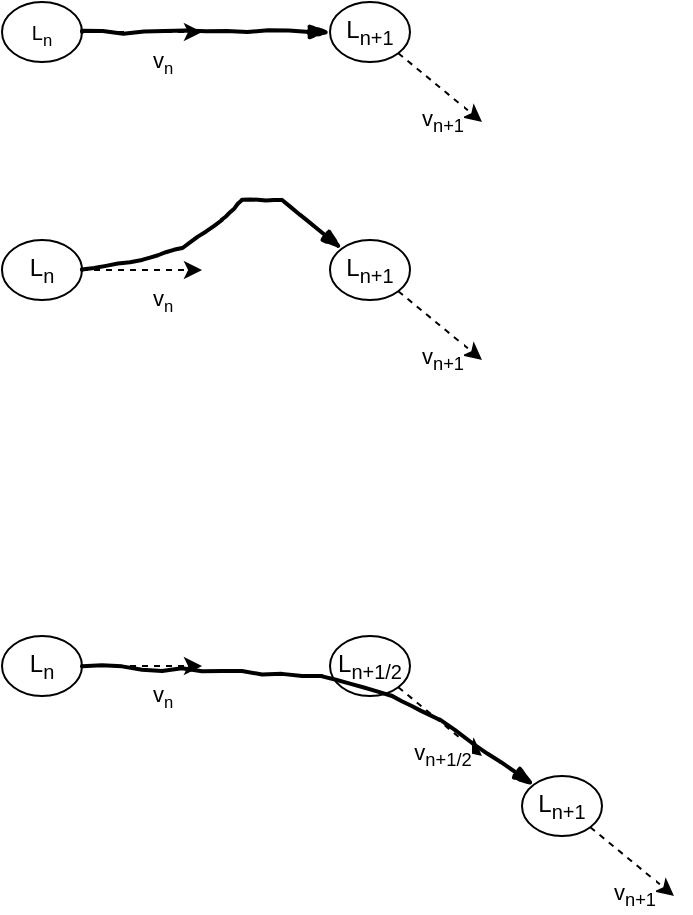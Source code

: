 <mxfile version="13.1.3">
    <diagram id="6hGFLwfOUW9BJ-s0fimq" name="Page-1">
        <mxGraphModel dx="468" dy="426" grid="0" gridSize="10" guides="1" tooltips="1" connect="1" arrows="1" fold="1" page="1" pageScale="1" pageWidth="827" pageHeight="1169" math="0" shadow="0">
            <root>
                <mxCell id="0"/>
                <mxCell id="1" parent="0"/>
                <mxCell id="2" value="L&lt;sub&gt;n&lt;/sub&gt;" style="ellipse;whiteSpace=wrap;html=1;" vertex="1" parent="1">
                    <mxGeometry x="210" y="260" width="40" height="30" as="geometry"/>
                </mxCell>
                <mxCell id="5" value="L&lt;sub&gt;n+1&lt;/sub&gt;" style="ellipse;whiteSpace=wrap;html=1;" vertex="1" parent="1">
                    <mxGeometry x="374" y="260" width="40" height="30" as="geometry"/>
                </mxCell>
                <mxCell id="6" value="" style="endArrow=classic;html=1;exitX=1;exitY=0.5;exitDx=0;exitDy=0;dashed=1;" edge="1" parent="1" source="2">
                    <mxGeometry width="50" height="50" relative="1" as="geometry">
                        <mxPoint x="330" y="340" as="sourcePoint"/>
                        <mxPoint x="310" y="275" as="targetPoint"/>
                    </mxGeometry>
                </mxCell>
                <mxCell id="14" value="v&lt;font size=&quot;1&quot;&gt;&lt;sub&gt;n&lt;/sub&gt;&lt;/font&gt;" style="edgeLabel;html=1;align=center;verticalAlign=middle;resizable=0;points=[];" vertex="1" connectable="0" parent="6">
                    <mxGeometry x="0.326" y="-1" relative="1" as="geometry">
                        <mxPoint y="14" as="offset"/>
                    </mxGeometry>
                </mxCell>
                <mxCell id="7" value="" style="endArrow=classic;html=1;exitX=1;exitY=1;exitDx=0;exitDy=0;dashed=1;" edge="1" parent="1" source="5">
                    <mxGeometry width="50" height="50" relative="1" as="geometry">
                        <mxPoint x="400" y="289.52" as="sourcePoint"/>
                        <mxPoint x="450" y="320" as="targetPoint"/>
                    </mxGeometry>
                </mxCell>
                <mxCell id="15" value="v&lt;sub&gt;n+1&lt;/sub&gt;" style="edgeLabel;html=1;align=center;verticalAlign=middle;resizable=0;points=[];" vertex="1" connectable="0" parent="7">
                    <mxGeometry x="0.291" relative="1" as="geometry">
                        <mxPoint x="-5.06" y="12.34" as="offset"/>
                    </mxGeometry>
                </mxCell>
                <mxCell id="13" value="" style="rounded=0;comic=1;strokeWidth=2;endArrow=blockThin;html=1;fontFamily=Comic Sans MS;fontStyle=1;exitX=1;exitY=0.5;exitDx=0;exitDy=0;entryX=0;entryY=0;entryDx=0;entryDy=0;" edge="1" parent="1" source="2" target="5">
                    <mxGeometry width="50" height="50" relative="1" as="geometry">
                        <mxPoint x="260" y="260" as="sourcePoint"/>
                        <mxPoint x="310" y="210" as="targetPoint"/>
                        <Array as="points">
                            <mxPoint x="280" y="270"/>
                            <mxPoint x="300" y="264"/>
                            <mxPoint x="320" y="250"/>
                            <mxPoint x="330" y="240"/>
                            <mxPoint x="350" y="240"/>
                        </Array>
                    </mxGeometry>
                </mxCell>
                <mxCell id="17" value="L&lt;sub&gt;n&lt;/sub&gt;" style="ellipse;whiteSpace=wrap;html=1;" vertex="1" parent="1">
                    <mxGeometry x="210" y="458" width="40" height="30" as="geometry"/>
                </mxCell>
                <mxCell id="18" value="L&lt;sub&gt;n+1/2&lt;/sub&gt;" style="ellipse;whiteSpace=wrap;html=1;" vertex="1" parent="1">
                    <mxGeometry x="374" y="458" width="40" height="30" as="geometry"/>
                </mxCell>
                <mxCell id="19" value="" style="endArrow=classic;html=1;exitX=1;exitY=0.5;exitDx=0;exitDy=0;dashed=1;" edge="1" parent="1" source="17">
                    <mxGeometry width="50" height="50" relative="1" as="geometry">
                        <mxPoint x="330" y="538" as="sourcePoint"/>
                        <mxPoint x="310" y="473" as="targetPoint"/>
                    </mxGeometry>
                </mxCell>
                <mxCell id="20" value="v&lt;font size=&quot;1&quot;&gt;&lt;sub&gt;n&lt;/sub&gt;&lt;/font&gt;" style="edgeLabel;html=1;align=center;verticalAlign=middle;resizable=0;points=[];" vertex="1" connectable="0" parent="19">
                    <mxGeometry x="0.326" y="-1" relative="1" as="geometry">
                        <mxPoint y="14" as="offset"/>
                    </mxGeometry>
                </mxCell>
                <mxCell id="21" value="" style="endArrow=classic;html=1;exitX=1;exitY=1;exitDx=0;exitDy=0;dashed=1;" edge="1" parent="1" source="18">
                    <mxGeometry width="50" height="50" relative="1" as="geometry">
                        <mxPoint x="400" y="487.52" as="sourcePoint"/>
                        <mxPoint x="450" y="518" as="targetPoint"/>
                    </mxGeometry>
                </mxCell>
                <mxCell id="22" value="v&lt;sub&gt;n+1/2&lt;/sub&gt;" style="edgeLabel;html=1;align=center;verticalAlign=middle;resizable=0;points=[];" vertex="1" connectable="0" parent="21">
                    <mxGeometry x="0.291" relative="1" as="geometry">
                        <mxPoint x="-5.06" y="12.34" as="offset"/>
                    </mxGeometry>
                </mxCell>
                <mxCell id="24" value="L&lt;sub&gt;n+1&lt;/sub&gt;" style="ellipse;whiteSpace=wrap;html=1;" vertex="1" parent="1">
                    <mxGeometry x="470" y="528" width="40" height="30" as="geometry"/>
                </mxCell>
                <mxCell id="25" value="" style="endArrow=classic;html=1;exitX=1;exitY=1;exitDx=0;exitDy=0;dashed=1;" edge="1" parent="1" source="24">
                    <mxGeometry width="50" height="50" relative="1" as="geometry">
                        <mxPoint x="496" y="557.52" as="sourcePoint"/>
                        <mxPoint x="546" y="588" as="targetPoint"/>
                    </mxGeometry>
                </mxCell>
                <mxCell id="26" value="v&lt;sub&gt;n+1&lt;/sub&gt;" style="edgeLabel;html=1;align=center;verticalAlign=middle;resizable=0;points=[];" vertex="1" connectable="0" parent="25">
                    <mxGeometry x="0.291" relative="1" as="geometry">
                        <mxPoint x="-5.06" y="12.34" as="offset"/>
                    </mxGeometry>
                </mxCell>
                <mxCell id="27" value="" style="rounded=0;comic=1;strokeWidth=2;endArrow=blockThin;html=1;fontFamily=Comic Sans MS;fontStyle=1;exitX=1;exitY=0.5;exitDx=0;exitDy=0;entryX=0;entryY=0;entryDx=0;entryDy=0;" edge="1" parent="1" source="17" target="24">
                    <mxGeometry width="50" height="50" relative="1" as="geometry">
                        <mxPoint x="250" y="478" as="sourcePoint"/>
                        <mxPoint x="410" y="468" as="targetPoint"/>
                        <Array as="points">
                            <mxPoint x="370" y="478"/>
                            <mxPoint x="405" y="488"/>
                            <mxPoint x="429" y="500"/>
                        </Array>
                    </mxGeometry>
                </mxCell>
                <mxCell id="92" value="&lt;span style=&quot;font-size: 10px&quot;&gt;L&lt;sub&gt;n&lt;/sub&gt;&lt;/span&gt;" style="ellipse;whiteSpace=wrap;html=1;" vertex="1" parent="1">
                    <mxGeometry x="210" y="141" width="40" height="30" as="geometry"/>
                </mxCell>
                <mxCell id="93" value="L&lt;sub&gt;n+1&lt;/sub&gt;" style="ellipse;whiteSpace=wrap;html=1;" vertex="1" parent="1">
                    <mxGeometry x="374" y="141" width="40" height="30" as="geometry"/>
                </mxCell>
                <mxCell id="94" value="" style="endArrow=classic;html=1;exitX=1;exitY=0.5;exitDx=0;exitDy=0;dashed=1;" edge="1" parent="1" source="92">
                    <mxGeometry width="50" height="50" relative="1" as="geometry">
                        <mxPoint x="330" y="221" as="sourcePoint"/>
                        <mxPoint x="310" y="156" as="targetPoint"/>
                    </mxGeometry>
                </mxCell>
                <mxCell id="95" value="v&lt;font size=&quot;1&quot;&gt;&lt;sub&gt;n&lt;/sub&gt;&lt;/font&gt;" style="edgeLabel;html=1;align=center;verticalAlign=middle;resizable=0;points=[];" vertex="1" connectable="0" parent="94">
                    <mxGeometry x="0.326" y="-1" relative="1" as="geometry">
                        <mxPoint y="14" as="offset"/>
                    </mxGeometry>
                </mxCell>
                <mxCell id="96" value="" style="endArrow=classic;html=1;exitX=1;exitY=1;exitDx=0;exitDy=0;dashed=1;" edge="1" parent="1" source="93">
                    <mxGeometry width="50" height="50" relative="1" as="geometry">
                        <mxPoint x="400" y="170.52" as="sourcePoint"/>
                        <mxPoint x="450" y="201" as="targetPoint"/>
                    </mxGeometry>
                </mxCell>
                <mxCell id="97" value="v&lt;sub&gt;n+1&lt;/sub&gt;" style="edgeLabel;html=1;align=center;verticalAlign=middle;resizable=0;points=[];" vertex="1" connectable="0" parent="96">
                    <mxGeometry x="0.291" relative="1" as="geometry">
                        <mxPoint x="-5.06" y="12.34" as="offset"/>
                    </mxGeometry>
                </mxCell>
                <mxCell id="100" value="" style="rounded=0;comic=1;strokeWidth=2;endArrow=blockThin;html=1;fontFamily=Comic Sans MS;fontStyle=1;exitX=1;exitY=0.5;exitDx=0;exitDy=0;entryX=0;entryY=0.5;entryDx=0;entryDy=0;" edge="1" parent="1" source="92" target="93">
                    <mxGeometry width="50" height="50" relative="1" as="geometry">
                        <mxPoint x="360" y="139" as="sourcePoint"/>
                        <mxPoint x="410" y="89" as="targetPoint"/>
                    </mxGeometry>
                </mxCell>
            </root>
        </mxGraphModel>
    </diagram>
</mxfile>